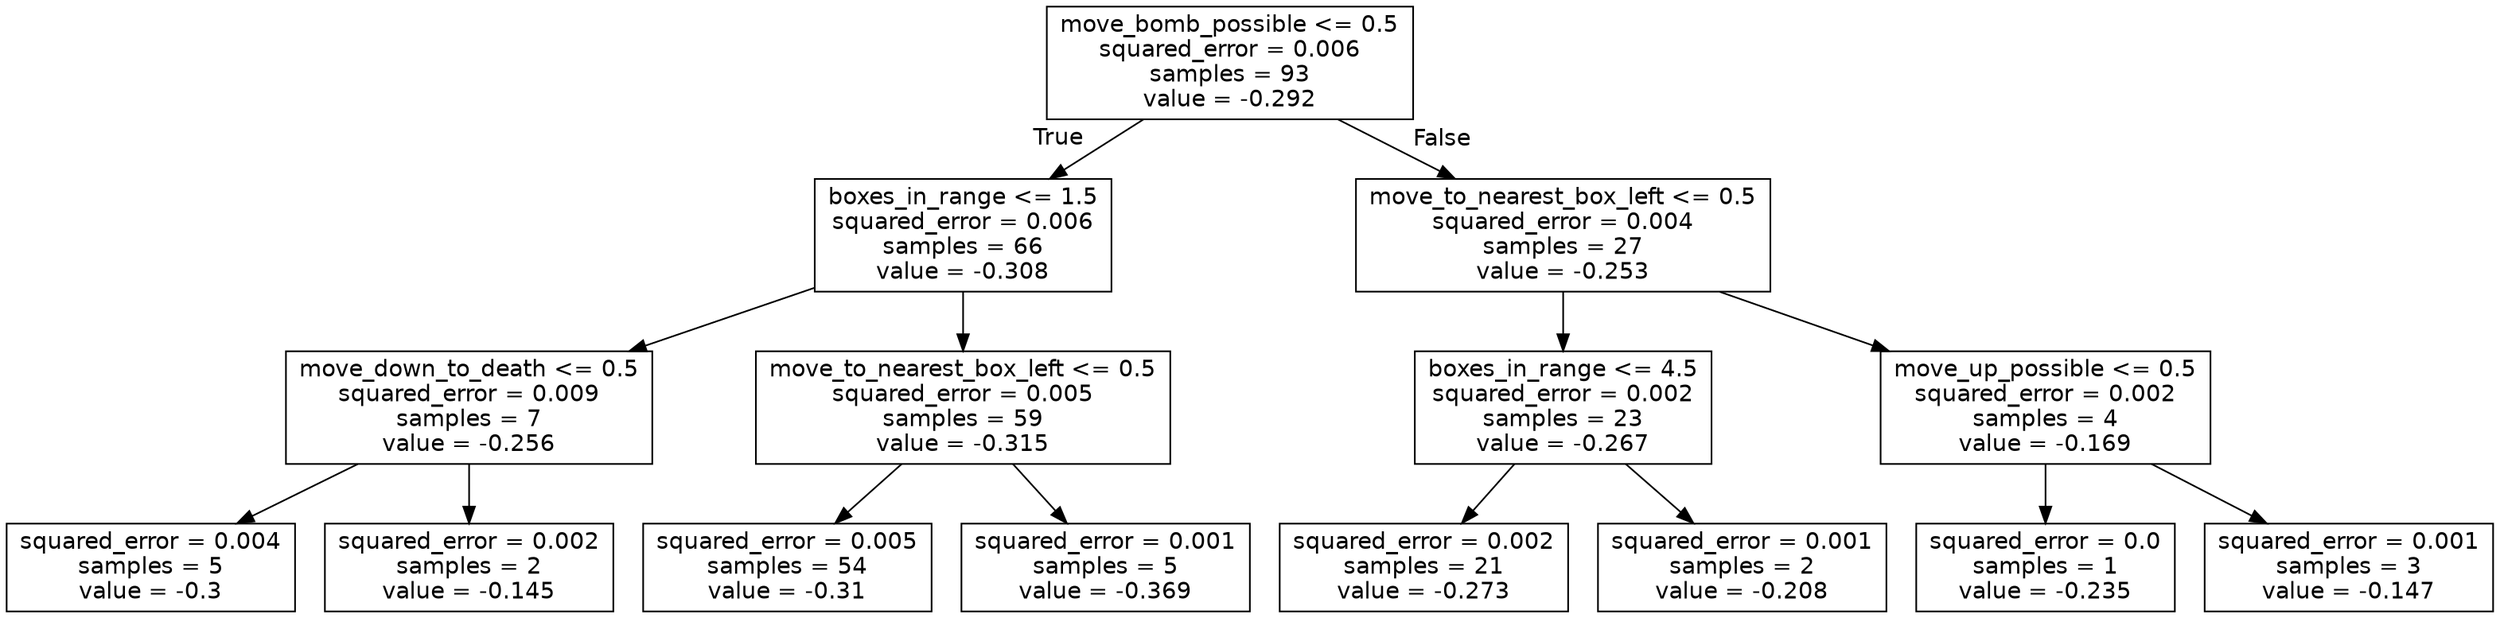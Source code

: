 digraph Tree {
node [shape=box, fontname="helvetica"] ;
edge [fontname="helvetica"] ;
0 [label="move_bomb_possible <= 0.5\nsquared_error = 0.006\nsamples = 93\nvalue = -0.292"] ;
1 [label="boxes_in_range <= 1.5\nsquared_error = 0.006\nsamples = 66\nvalue = -0.308"] ;
0 -> 1 [labeldistance=2.5, labelangle=45, headlabel="True"] ;
2 [label="move_down_to_death <= 0.5\nsquared_error = 0.009\nsamples = 7\nvalue = -0.256"] ;
1 -> 2 ;
3 [label="squared_error = 0.004\nsamples = 5\nvalue = -0.3"] ;
2 -> 3 ;
4 [label="squared_error = 0.002\nsamples = 2\nvalue = -0.145"] ;
2 -> 4 ;
5 [label="move_to_nearest_box_left <= 0.5\nsquared_error = 0.005\nsamples = 59\nvalue = -0.315"] ;
1 -> 5 ;
6 [label="squared_error = 0.005\nsamples = 54\nvalue = -0.31"] ;
5 -> 6 ;
7 [label="squared_error = 0.001\nsamples = 5\nvalue = -0.369"] ;
5 -> 7 ;
8 [label="move_to_nearest_box_left <= 0.5\nsquared_error = 0.004\nsamples = 27\nvalue = -0.253"] ;
0 -> 8 [labeldistance=2.5, labelangle=-45, headlabel="False"] ;
9 [label="boxes_in_range <= 4.5\nsquared_error = 0.002\nsamples = 23\nvalue = -0.267"] ;
8 -> 9 ;
10 [label="squared_error = 0.002\nsamples = 21\nvalue = -0.273"] ;
9 -> 10 ;
11 [label="squared_error = 0.001\nsamples = 2\nvalue = -0.208"] ;
9 -> 11 ;
12 [label="move_up_possible <= 0.5\nsquared_error = 0.002\nsamples = 4\nvalue = -0.169"] ;
8 -> 12 ;
13 [label="squared_error = 0.0\nsamples = 1\nvalue = -0.235"] ;
12 -> 13 ;
14 [label="squared_error = 0.001\nsamples = 3\nvalue = -0.147"] ;
12 -> 14 ;
}